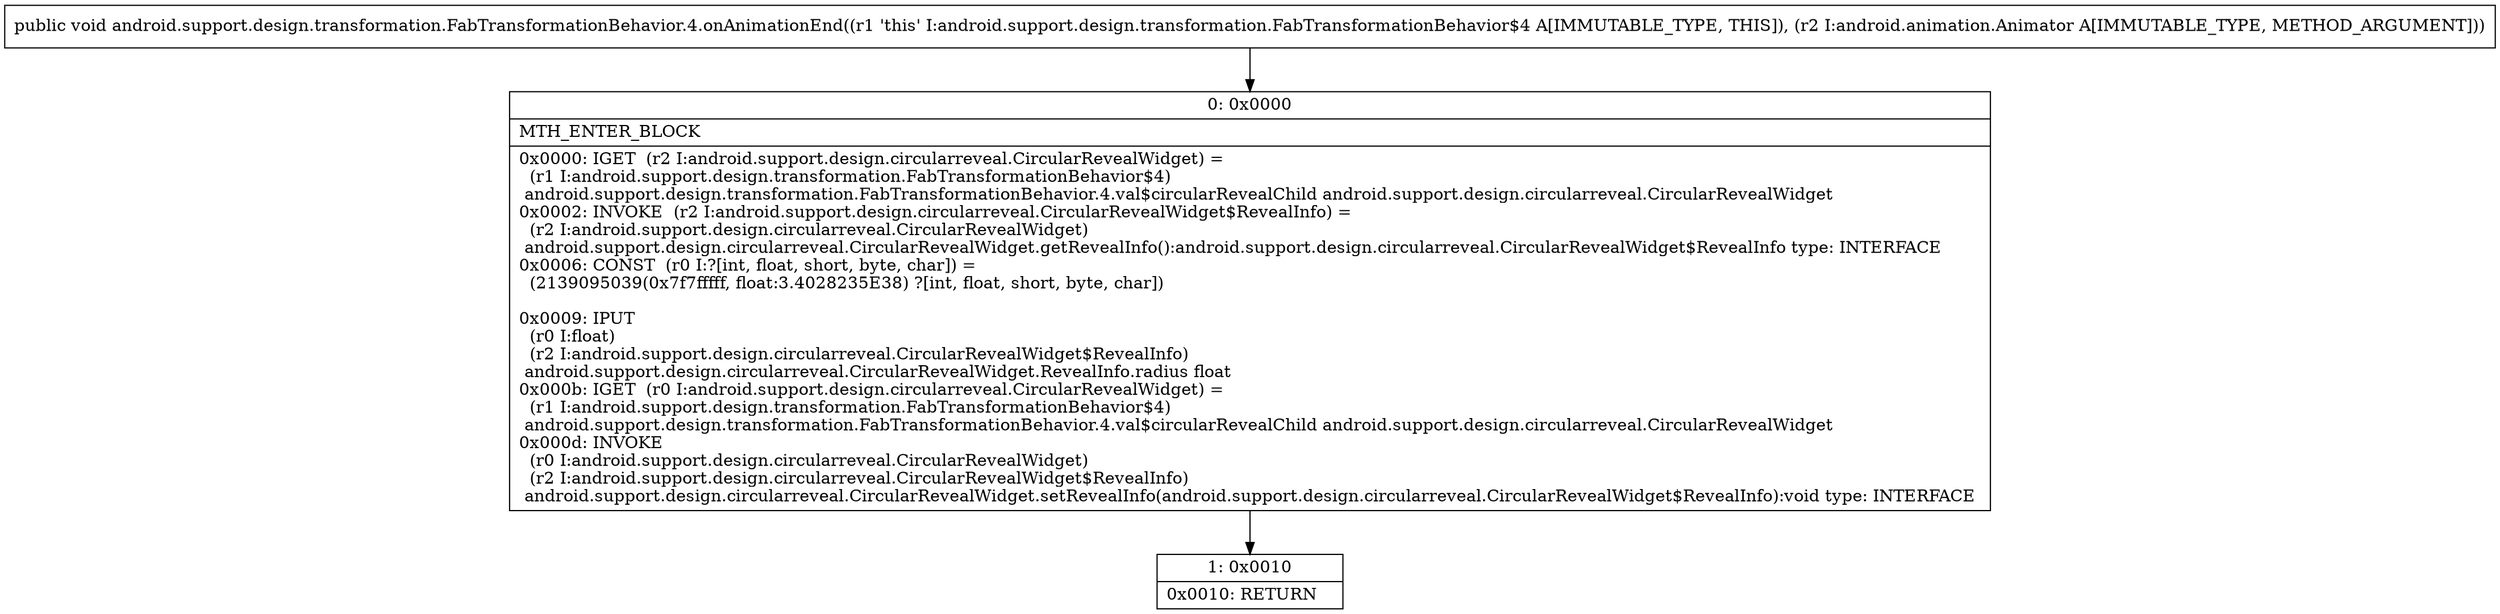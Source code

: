 digraph "CFG forandroid.support.design.transformation.FabTransformationBehavior.4.onAnimationEnd(Landroid\/animation\/Animator;)V" {
Node_0 [shape=record,label="{0\:\ 0x0000|MTH_ENTER_BLOCK\l|0x0000: IGET  (r2 I:android.support.design.circularreveal.CircularRevealWidget) = \l  (r1 I:android.support.design.transformation.FabTransformationBehavior$4)\l android.support.design.transformation.FabTransformationBehavior.4.val$circularRevealChild android.support.design.circularreveal.CircularRevealWidget \l0x0002: INVOKE  (r2 I:android.support.design.circularreveal.CircularRevealWidget$RevealInfo) = \l  (r2 I:android.support.design.circularreveal.CircularRevealWidget)\l android.support.design.circularreveal.CircularRevealWidget.getRevealInfo():android.support.design.circularreveal.CircularRevealWidget$RevealInfo type: INTERFACE \l0x0006: CONST  (r0 I:?[int, float, short, byte, char]) = \l  (2139095039(0x7f7fffff, float:3.4028235E38) ?[int, float, short, byte, char])\l \l0x0009: IPUT  \l  (r0 I:float)\l  (r2 I:android.support.design.circularreveal.CircularRevealWidget$RevealInfo)\l android.support.design.circularreveal.CircularRevealWidget.RevealInfo.radius float \l0x000b: IGET  (r0 I:android.support.design.circularreveal.CircularRevealWidget) = \l  (r1 I:android.support.design.transformation.FabTransformationBehavior$4)\l android.support.design.transformation.FabTransformationBehavior.4.val$circularRevealChild android.support.design.circularreveal.CircularRevealWidget \l0x000d: INVOKE  \l  (r0 I:android.support.design.circularreveal.CircularRevealWidget)\l  (r2 I:android.support.design.circularreveal.CircularRevealWidget$RevealInfo)\l android.support.design.circularreveal.CircularRevealWidget.setRevealInfo(android.support.design.circularreveal.CircularRevealWidget$RevealInfo):void type: INTERFACE \l}"];
Node_1 [shape=record,label="{1\:\ 0x0010|0x0010: RETURN   \l}"];
MethodNode[shape=record,label="{public void android.support.design.transformation.FabTransformationBehavior.4.onAnimationEnd((r1 'this' I:android.support.design.transformation.FabTransformationBehavior$4 A[IMMUTABLE_TYPE, THIS]), (r2 I:android.animation.Animator A[IMMUTABLE_TYPE, METHOD_ARGUMENT])) }"];
MethodNode -> Node_0;
Node_0 -> Node_1;
}

